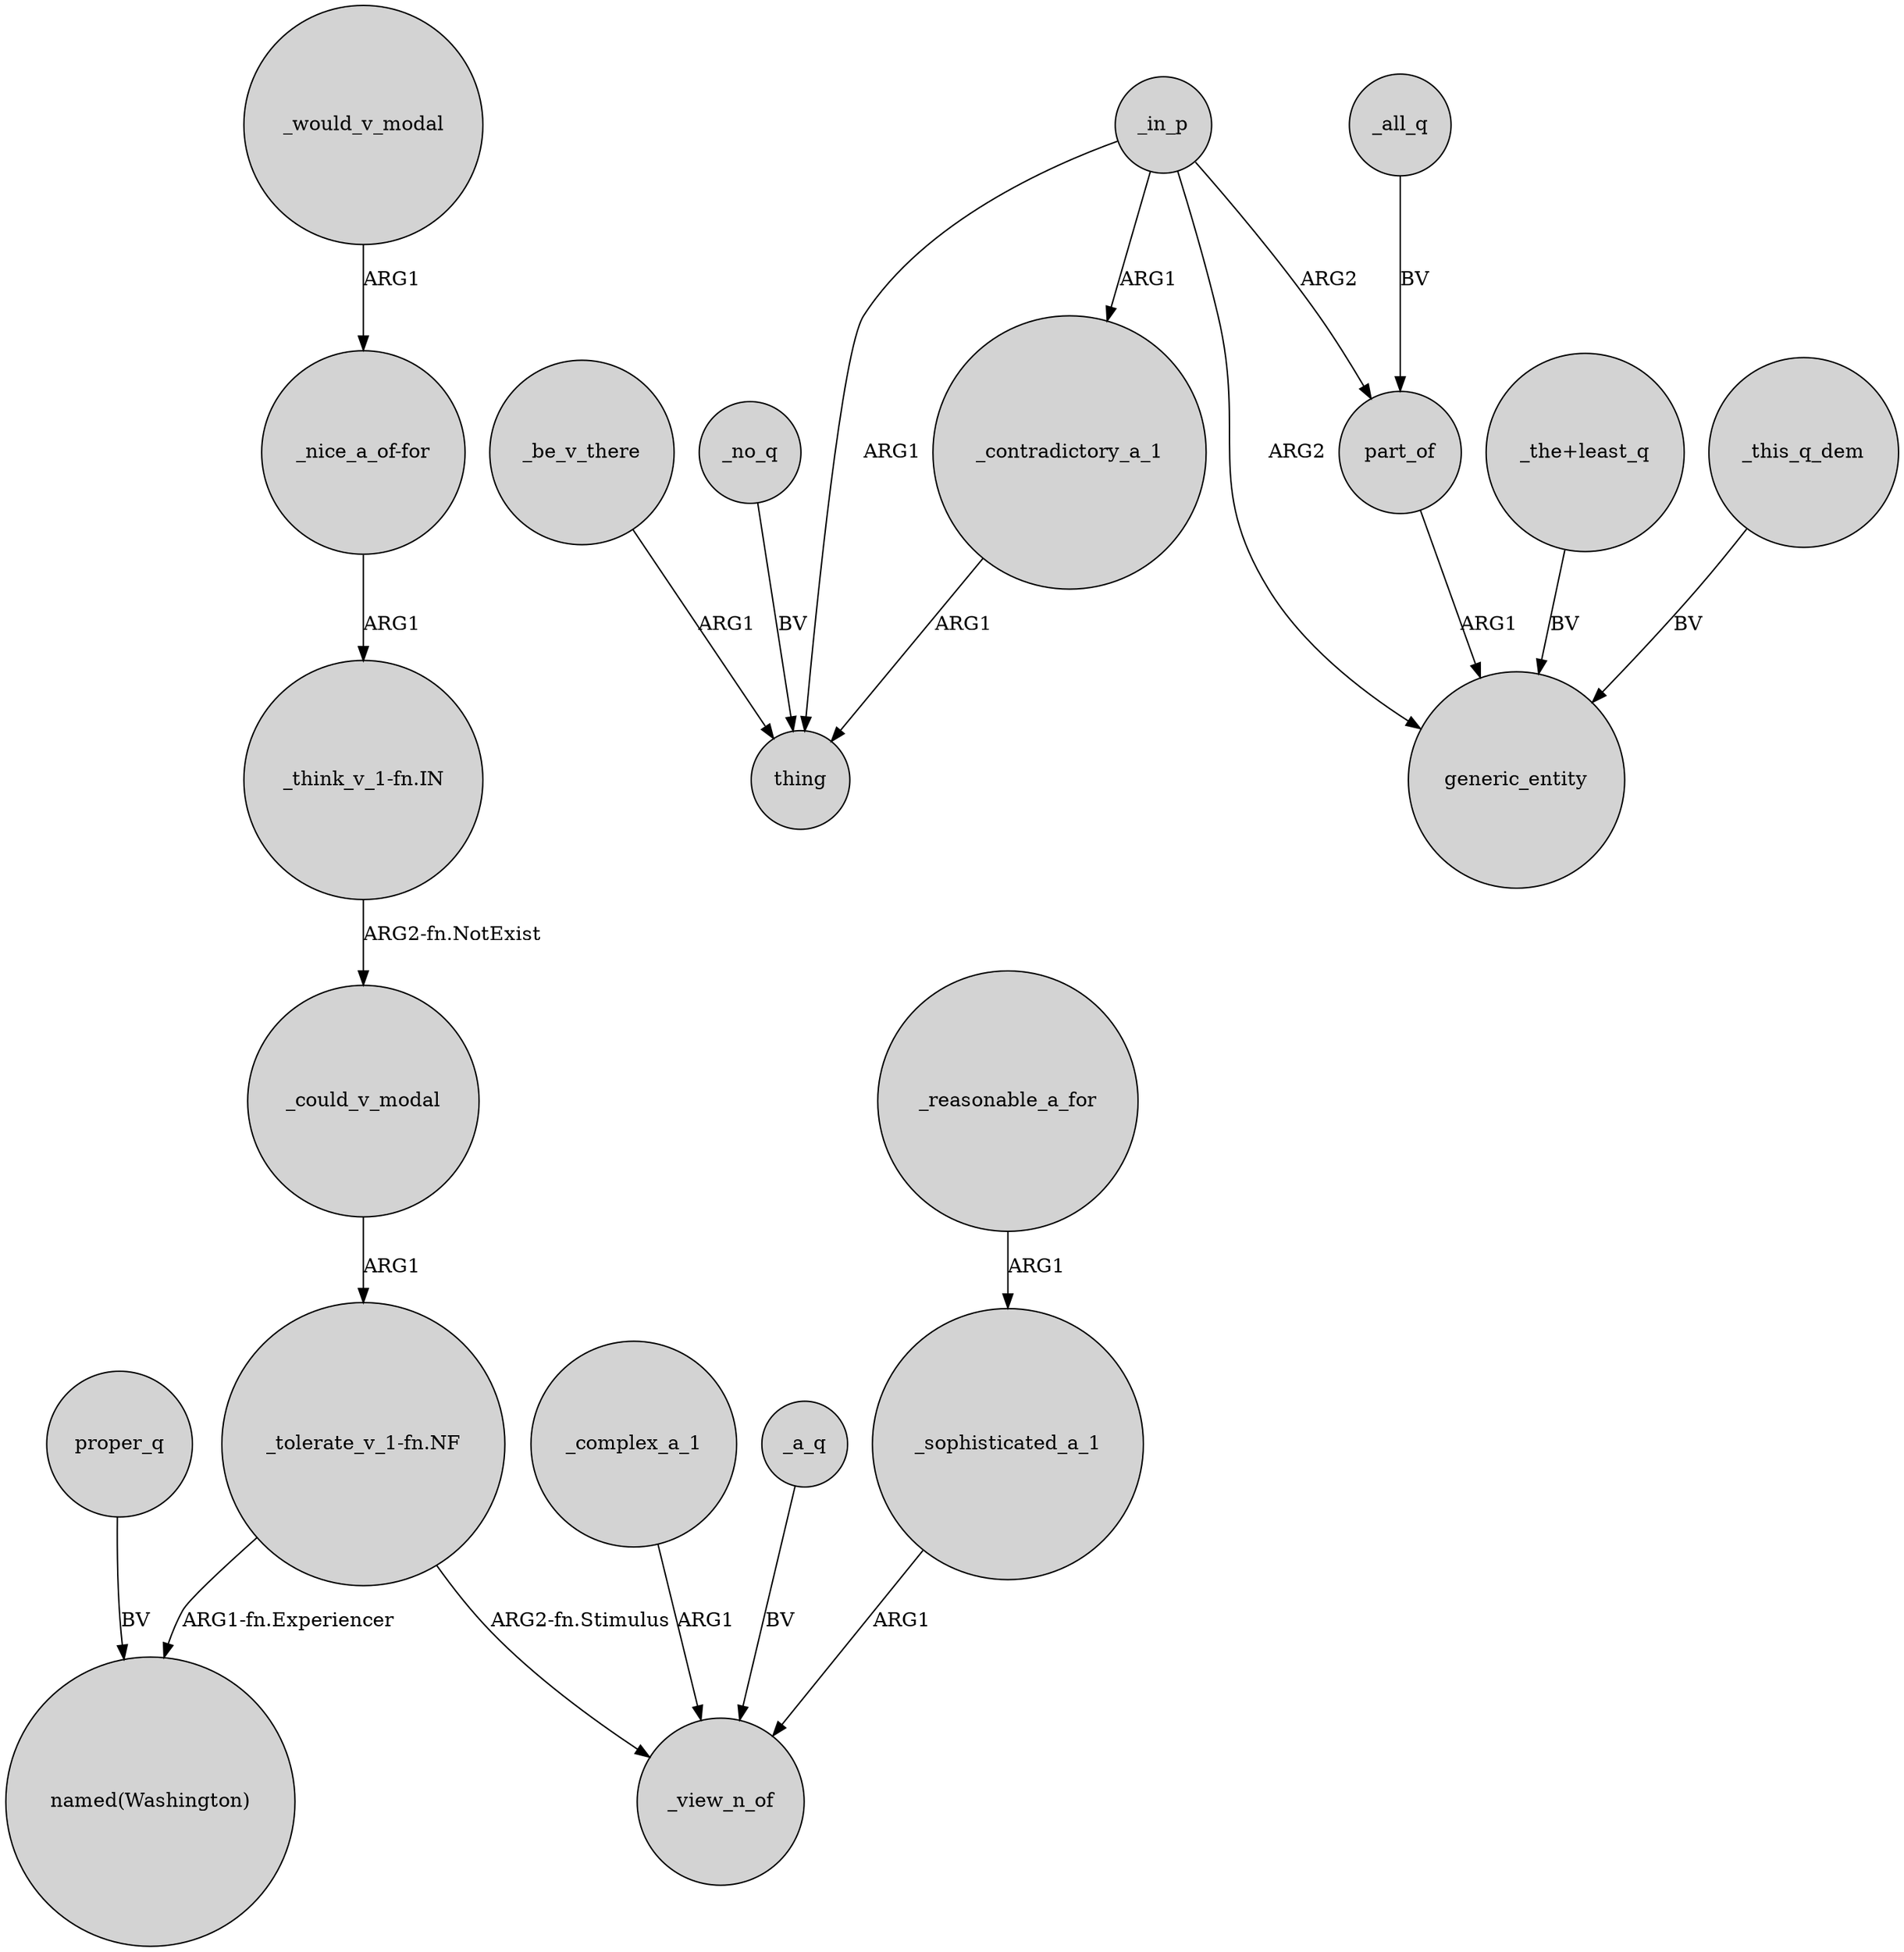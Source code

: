 digraph {
	node [shape=circle style=filled]
	_sophisticated_a_1 -> _view_n_of [label=ARG1]
	"_tolerate_v_1-fn.NF" -> "named(Washington)" [label="ARG1-fn.Experiencer"]
	_in_p -> _contradictory_a_1 [label=ARG1]
	_all_q -> part_of [label=BV]
	_be_v_there -> thing [label=ARG1]
	"_tolerate_v_1-fn.NF" -> _view_n_of [label="ARG2-fn.Stimulus"]
	"_think_v_1-fn.IN" -> _could_v_modal [label="ARG2-fn.NotExist"]
	_in_p -> thing [label=ARG1]
	_contradictory_a_1 -> thing [label=ARG1]
	part_of -> generic_entity [label=ARG1]
	proper_q -> "named(Washington)" [label=BV]
	"_the+least_q" -> generic_entity [label=BV]
	_this_q_dem -> generic_entity [label=BV]
	_could_v_modal -> "_tolerate_v_1-fn.NF" [label=ARG1]
	_no_q -> thing [label=BV]
	_would_v_modal -> "_nice_a_of-for" [label=ARG1]
	_complex_a_1 -> _view_n_of [label=ARG1]
	_in_p -> generic_entity [label=ARG2]
	_reasonable_a_for -> _sophisticated_a_1 [label=ARG1]
	"_nice_a_of-for" -> "_think_v_1-fn.IN" [label=ARG1]
	_in_p -> part_of [label=ARG2]
	_a_q -> _view_n_of [label=BV]
}
